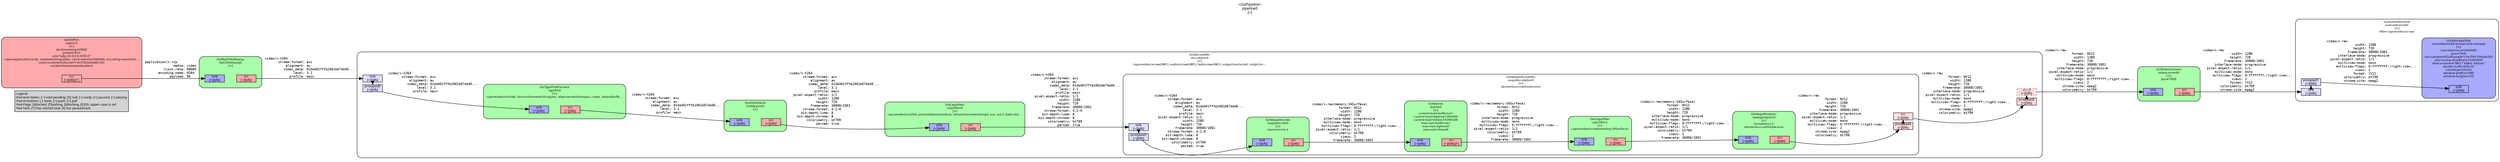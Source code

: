 digraph pipeline {
  rankdir=LR;
  fontname="sans";
  fontsize="10";
  labelloc=t;
  nodesep=.1;
  ranksep=.2;
  label="<GstPipeline>\npipeline0\n[>]";
  node [style="filled,rounded", shape=box, fontsize="9", fontname="sans", margin="0.0,0.0"];
  edge [labelfontsize="6", fontsize="9", fontname="monospace"];
  
  legend [
    pos="0,0!",
    margin="0.05,0.05",
    style="filled",
    label="Legend\lElement-States: [~] void-pending, [0] null, [-] ready, [=] paused, [>] playing\lPad-Activation: [-] none, [>] push, [<] pull\lPad-Flags: [b]locked, [f]lushing, [b]locking, [E]OS; upper-case is set\lPad-Task: [T] has started task, [t] has paused task\l",
  ];
  subgraph cluster_autovideosink0_0x55b2a4a68060 {
    fontname="Bitstream Vera Sans";
    fontsize="8";
    style="filled,rounded";
    color=black;
    label="GstAutoVideoSink\nautovideosink0\n[>]\nfilter-caps=video/x-raw";
    subgraph cluster_autovideosink0_0x55b2a4a68060_sink {
      label="";
      style="invis";
      _proxypad1_0x55b2a4a5a2f0 [color=black, fillcolor="#ddddff", label="proxypad1\n[>][bfb]", height="0.2", style="filled,solid"];
    autovideosink0_0x55b2a4a68060_sink_0x55b2a4a582c0 -> _proxypad1_0x55b2a4a5a2f0 [style=dashed, minlen=0]
      autovideosink0_0x55b2a4a68060_sink_0x55b2a4a582c0 [color=black, fillcolor="#ddddff", label="sink\n[>][bfb]", height="0.2", style="filled,solid"];
    }

    fillcolor="#ffffff";
    subgraph cluster_autovideosink0_actual_sink_xvimage_0x55b2a4a72b50 {
      fontname="Bitstream Vera Sans";
      fontsize="8";
      style="filled,rounded";
      color=black;
      label="GstXvImageSink\nautovideosink0-actual-sink-xvimage\n[>]\nmax-lateness=5000000\nqos=TRUE\nlast-sample=((GstSample*) 0x7f45700a6e20)\nprocessing-deadline=15000000\ndevice-name=\"NV17 Video Texture\"\ndouble-buffer=FALSE\ncolorkey=526352\nwindow-width=1080\nwindow-height=720";
      subgraph cluster_autovideosink0_actual_sink_xvimage_0x55b2a4a72b50_sink {
        label="";
        style="invis";
        autovideosink0_actual_sink_xvimage_0x55b2a4a72b50_sink_0x55b2a4a35070 [color=black, fillcolor="#aaaaff", label="sink\n[>][bfb]", height="0.2", style="filled,solid"];
      }

      fillcolor="#aaaaff";
    }

    _proxypad1_0x55b2a4a5a2f0 -> autovideosink0_actual_sink_xvimage_0x55b2a4a72b50_sink_0x55b2a4a35070 [label="video/x-raw\l               width: 1280\l              height: 720\l           framerate: 30000/1001\l      interlace-mode: progressive\l  pixel-aspect-ratio: 1/1\l      multiview-mode: mono\l     multiview-flags: 0:ffffffff:/right-view...\l               views: 2\l              format: YV12\l         colorimetry: bt709\l         chroma-site: mpeg2\l"]
  }

  subgraph cluster_videoconvert0_0x55b2a4a658d0 {
    fontname="Bitstream Vera Sans";
    fontsize="8";
    style="filled,rounded";
    color=black;
    label="GstVideoConvert\nvideoconvert0\n[>]\nqos=TRUE";
    subgraph cluster_videoconvert0_0x55b2a4a658d0_sink {
      label="";
      style="invis";
      videoconvert0_0x55b2a4a658d0_sink_0x55b2a4a34bd0 [color=black, fillcolor="#aaaaff", label="sink\n[>][bfb]", height="0.2", style="filled,solid"];
    }

    subgraph cluster_videoconvert0_0x55b2a4a658d0_src {
      label="";
      style="invis";
      videoconvert0_0x55b2a4a658d0_src_0x55b2a4a34e20 [color=black, fillcolor="#ffaaaa", label="src\n[>][bfb]", height="0.2", style="filled,solid"];
    }

    videoconvert0_0x55b2a4a658d0_sink_0x55b2a4a34bd0 -> videoconvert0_0x55b2a4a658d0_src_0x55b2a4a34e20 [style="invis"];
    fillcolor="#aaffaa";
  }

  videoconvert0_0x55b2a4a658d0_src_0x55b2a4a34e20 -> autovideosink0_0x55b2a4a68060_sink_0x55b2a4a582c0 [label="video/x-raw\l               width: 1280\l              height: 720\l           framerate: 30000/1001\l      interlace-mode: progressive\l  pixel-aspect-ratio: 1/1\l      multiview-mode: mono\l     multiview-flags: 0:ffffffff:/right-view...\l               views: 2\l              format: YV12\l         colorimetry: bt709\l         chroma-site: mpeg2\l"]
  subgraph cluster_decodebin0_0x55b2a4a50060 {
    fontname="Bitstream Vera Sans";
    fontsize="8";
    style="filled,rounded";
    color=black;
    label="GstDecodeBin\ndecodebin0\n[>]\ncaps=video/x-raw(ANY); audio/x-raw(ANY); text/x-raw(ANY); subpicture/x-dvd; subpictur…";
    subgraph cluster_decodebin0_0x55b2a4a50060_sink {
      label="";
      style="invis";
      _proxypad0_0x55b2a4a5a090 [color=black, fillcolor="#ddddff", label="proxypad0\n[>][bfb]", height="0.2", style="filled,solid"];
    decodebin0_0x55b2a4a50060_sink_0x55b2a4a58050 -> _proxypad0_0x55b2a4a5a090 [style=dashed, minlen=0]
      decodebin0_0x55b2a4a50060_sink_0x55b2a4a58050 [color=black, fillcolor="#ddddff", label="sink\n[>][bfb]", height="0.2", style="filled,solid"];
    }

    subgraph cluster_decodebin0_0x55b2a4a50060_src {
      label="";
      style="invis";
      _proxypad2_0x55b2a4a5aa10 [color=black, fillcolor="#ffdddd", label="proxypad2\n[>][bfb]", height="0.2", style="filled,solid"];
    _proxypad2_0x55b2a4a5aa10 -> decodebin0_0x55b2a4a50060_src_0_0x55b2a4a50ad0 [style=dashed, minlen=0]
      decodebin0_0x55b2a4a50060_src_0_0x55b2a4a50ad0 [color=black, fillcolor="#ffdddd", label="src_0\n[>][bfb]", height="0.2", style="filled,dotted"];
    }

    decodebin0_0x55b2a4a50060_sink_0x55b2a4a58050 -> decodebin0_0x55b2a4a50060_src_0_0x55b2a4a50ad0 [style="invis"];
    fillcolor="#ffffff";
    subgraph cluster_vaapidecodebin0_0x7f45702ca150 {
      fontname="Bitstream Vera Sans";
      fontsize="8";
      style="filled,rounded";
      color=black;
      label="GstVaapiDecodeBin\nvaapidecodebin0\n[>]\ndeinterlace-method=none";
      subgraph cluster_vaapidecodebin0_0x7f45702ca150_sink {
        label="";
        style="invis";
        _proxypad3_0x55b2a4a5ac70 [color=black, fillcolor="#ddddff", label="proxypad3\n[>][bfb]", height="0.2", style="filled,solid"];
      vaapidecodebin0_0x7f45702ca150_sink_0x55b2a4a58a10 -> _proxypad3_0x55b2a4a5ac70 [style=dashed, minlen=0]
        vaapidecodebin0_0x7f45702ca150_sink_0x55b2a4a58a10 [color=black, fillcolor="#ddddff", label="sink\n[>][bfb]", height="0.2", style="filled,solid"];
      }

      subgraph cluster_vaapidecodebin0_0x7f45702ca150_src {
        label="";
        style="invis";
        _proxypad4_0x55b2a4a5aed0 [color=black, fillcolor="#ffdddd", label="proxypad4\n[>][bfb]", height="0.2", style="filled,solid"];
      _proxypad4_0x55b2a4a5aed0 -> vaapidecodebin0_0x7f45702ca150_src_0x55b2a4a58c80 [style=dashed, minlen=0]
        vaapidecodebin0_0x7f45702ca150_src_0x55b2a4a58c80 [color=black, fillcolor="#ffdddd", label="src\n[>][bfb]", height="0.2", style="filled,solid"];
      }

      vaapidecodebin0_0x7f45702ca150_sink_0x55b2a4a58a10 -> vaapidecodebin0_0x7f45702ca150_src_0x55b2a4a58c80 [style="invis"];
      fillcolor="#ffffff";
      subgraph cluster_vaapipostproc0_0x7f457035de60 {
        fontname="Bitstream Vera Sans";
        fontsize="8";
        style="filled,rounded";
        color=black;
        label="GstVaapiPostproc\nvaapipostproc0\n[>]\nformat=nv12\ndeinterlace-method=none";
        subgraph cluster_vaapipostproc0_0x7f457035de60_sink {
          label="";
          style="invis";
          vaapipostproc0_0x7f457035de60_sink_0x7f4570162c90 [color=black, fillcolor="#aaaaff", label="sink\n[>][bfb]", height="0.2", style="filled,solid"];
        }

        subgraph cluster_vaapipostproc0_0x7f457035de60_src {
          label="";
          style="invis";
          vaapipostproc0_0x7f457035de60_src_0x7f4570162ee0 [color=black, fillcolor="#ffaaaa", label="src\n[>][bfb]", height="0.2", style="filled,solid"];
        }

        vaapipostproc0_0x7f457035de60_sink_0x7f4570162c90 -> vaapipostproc0_0x7f457035de60_src_0x7f4570162ee0 [style="invis"];
        fillcolor="#aaffaa";
      }

      vaapipostproc0_0x7f457035de60_src_0x7f4570162ee0 -> _proxypad4_0x55b2a4a5aed0 [label="video/x-raw\l              format: NV12\l               width: 1280\l              height: 720\l           framerate: 30000/1001\l      interlace-mode: progressive\l  pixel-aspect-ratio: 1/1\l      multiview-mode: mono\l     multiview-flags: 0:ffffffff:/right-view...\l               views: 2\l         chroma-site: mpeg2\l         colorimetry: bt709\l"]
      subgraph cluster_capsfilter1_0x7f45700a4680 {
        fontname="Bitstream Vera Sans";
        fontsize="8";
        style="filled,rounded";
        color=black;
        label="GstCapsFilter\ncapsfilter1\n[>]\ncaps=video/x-raw(memory:VASurface)";
        subgraph cluster_capsfilter1_0x7f45700a4680_sink {
          label="";
          style="invis";
          capsfilter1_0x7f45700a4680_sink_0x7f45701627f0 [color=black, fillcolor="#aaaaff", label="sink\n[>][bfb]", height="0.2", style="filled,solid"];
        }

        subgraph cluster_capsfilter1_0x7f45700a4680_src {
          label="";
          style="invis";
          capsfilter1_0x7f45700a4680_src_0x7f4570162a40 [color=black, fillcolor="#ffaaaa", label="src\n[>][bfb]", height="0.2", style="filled,solid"];
        }

        capsfilter1_0x7f45700a4680_sink_0x7f45701627f0 -> capsfilter1_0x7f45700a4680_src_0x7f4570162a40 [style="invis"];
        fillcolor="#aaffaa";
      }

      capsfilter1_0x7f45700a4680_src_0x7f4570162a40 -> vaapipostproc0_0x7f457035de60_sink_0x7f4570162c90 [label="video/x-raw(memory:VASurface)\l              format: NV12\l               width: 1280\l              height: 720\l      interlace-mode: progressive\l      multiview-mode: mono\l     multiview-flags: 0:ffffffff:/right-view...\l  pixel-aspect-ratio: 1/1\l         colorimetry: bt709\l               views: 2\l           framerate: 30000/1001\l"]
      subgraph cluster_queue0_0x7f4570246050 {
        fontname="Bitstream Vera Sans";
        fontsize="8";
        style="filled,rounded";
        color=black;
        label="GstQueue\nqueue0\n[>]\ncurrent-level-buffers=1\ncurrent-level-bytes=1382400\ncurrent-level-time=79396188\nmax-size-buffers=1\nmax-size-bytes=0\nmax-size-time=0";
        subgraph cluster_queue0_0x7f4570246050_sink {
          label="";
          style="invis";
          queue0_0x7f4570246050_sink_0x7f4570162350 [color=black, fillcolor="#aaaaff", label="sink\n[>][bfb]", height="0.2", style="filled,solid"];
        }

        subgraph cluster_queue0_0x7f4570246050_src {
          label="";
          style="invis";
          queue0_0x7f4570246050_src_0x7f45701625a0 [color=black, fillcolor="#ffaaaa", label="src\n[>][bfb][T]", height="0.2", style="filled,solid"];
        }

        queue0_0x7f4570246050_sink_0x7f4570162350 -> queue0_0x7f4570246050_src_0x7f45701625a0 [style="invis"];
        fillcolor="#aaffaa";
      }

      queue0_0x7f4570246050_src_0x7f45701625a0 -> capsfilter1_0x7f45700a4680_sink_0x7f45701627f0 [label="video/x-raw(memory:VASurface)\l              format: NV12\l               width: 1280\l              height: 720\l      interlace-mode: progressive\l      multiview-mode: mono\l     multiview-flags: 0:ffffffff:/right-view...\l  pixel-aspect-ratio: 1/1\l         colorimetry: bt709\l               views: 2\l           framerate: 30000/1001\l"]
      subgraph cluster_vaapidecode0_0x7f4570167d90 {
        fontname="Bitstream Vera Sans";
        fontsize="8";
        style="filled,rounded";
        color=black;
        label="GstVaapiDecode\nvaapidecode0\n[>]\nmax-errors=-1";
        subgraph cluster_vaapidecode0_0x7f4570167d90_sink {
          label="";
          style="invis";
          vaapidecode0_0x7f4570167d90_sink_0x55b2a4a35c00 [color=black, fillcolor="#aaaaff", label="sink\n[>][bfb]", height="0.2", style="filled,solid"];
        }

        subgraph cluster_vaapidecode0_0x7f4570167d90_src {
          label="";
          style="invis";
          vaapidecode0_0x7f4570167d90_src_0x7f4570162100 [color=black, fillcolor="#ffaaaa", label="src\n[>][bfb]", height="0.2", style="filled,solid"];
        }

        vaapidecode0_0x7f4570167d90_sink_0x55b2a4a35c00 -> vaapidecode0_0x7f4570167d90_src_0x7f4570162100 [style="invis"];
        fillcolor="#aaffaa";
      }

      _proxypad3_0x55b2a4a5ac70 -> vaapidecode0_0x7f4570167d90_sink_0x55b2a4a35c00 [label="video/x-h264\l       stream-format: avc\l           alignment: au\l          codec_data: 014d401fffe1001b674d40...\l               level: 3.1\l             profile: main\l  pixel-aspect-ratio: 1/1\l               width: 1280\l              height: 720\l           framerate: 30000/1001\l       chroma-format: 4:2:0\l      bit-depth-luma: 8\l    bit-depth-chroma: 8\l         colorimetry: bt709\l              parsed: true\l"]
      vaapidecode0_0x7f4570167d90_src_0x7f4570162100 -> queue0_0x7f4570246050_sink_0x7f4570162350 [label="video/x-raw(memory:VASurface)\l              format: NV12\l               width: 1280\l              height: 720\l      interlace-mode: progressive\l      multiview-mode: mono\l     multiview-flags: 0:ffffffff:/right-view...\l  pixel-aspect-ratio: 1/1\l         colorimetry: bt709\l               views: 2\l           framerate: 30000/1001\l"]
    }

    vaapidecodebin0_0x7f45702ca150_src_0x55b2a4a58c80 -> _proxypad2_0x55b2a4a5aa10 [label="video/x-raw\l              format: NV12\l               width: 1280\l              height: 720\l           framerate: 30000/1001\l      interlace-mode: progressive\l  pixel-aspect-ratio: 1/1\l      multiview-mode: mono\l     multiview-flags: 0:ffffffff:/right-view...\l               views: 2\l         chroma-site: mpeg2\l         colorimetry: bt709\l"]
    subgraph cluster_capsfilter0_0x7f45700a4340 {
      fontname="Bitstream Vera Sans";
      fontsize="8";
      style="filled,rounded";
      color=black;
      label="GstCapsFilter\ncapsfilter0\n[>]\ncaps=video/x-h264, parsed=(boolean)true, stream-format=(string){ avc, avc3, byte-stre…";
      subgraph cluster_capsfilter0_0x7f45700a4340_sink {
        label="";
        style="invis";
        capsfilter0_0x7f45700a4340_sink_0x55b2a4a35760 [color=black, fillcolor="#aaaaff", label="sink\n[>][bfb]", height="0.2", style="filled,solid"];
      }

      subgraph cluster_capsfilter0_0x7f45700a4340_src {
        label="";
        style="invis";
        capsfilter0_0x7f45700a4340_src_0x55b2a4a359b0 [color=black, fillcolor="#ffaaaa", label="src\n[>][bfb]", height="0.2", style="filled,solid"];
      }

      capsfilter0_0x7f45700a4340_sink_0x55b2a4a35760 -> capsfilter0_0x7f45700a4340_src_0x55b2a4a359b0 [style="invis"];
      fillcolor="#aaffaa";
    }

    capsfilter0_0x7f45700a4340_src_0x55b2a4a359b0 -> vaapidecodebin0_0x7f45702ca150_sink_0x55b2a4a58a10 [label="video/x-h264\l       stream-format: avc\l           alignment: au\l          codec_data: 014d401fffe1001b674d40...\l               level: 3.1\l             profile: main\l  pixel-aspect-ratio: 1/1\l               width: 1280\l              height: 720\l           framerate: 30000/1001\l       chroma-format: 4:2:0\l      bit-depth-luma: 8\l    bit-depth-chroma: 8\l         colorimetry: bt709\l              parsed: true\l"]
    subgraph cluster_h264parse0_0x7f457009d0e0 {
      fontname="Bitstream Vera Sans";
      fontsize="8";
      style="filled,rounded";
      color=black;
      label="GstH264Parse\nh264parse0\n[>]";
      subgraph cluster_h264parse0_0x7f457009d0e0_sink {
        label="";
        style="invis";
        h264parse0_0x7f457009d0e0_sink_0x55b2a4a352c0 [color=black, fillcolor="#aaaaff", label="sink\n[>][bfb]", height="0.2", style="filled,solid"];
      }

      subgraph cluster_h264parse0_0x7f457009d0e0_src {
        label="";
        style="invis";
        h264parse0_0x7f457009d0e0_src_0x55b2a4a35510 [color=black, fillcolor="#ffaaaa", label="src\n[>][bfb]", height="0.2", style="filled,solid"];
      }

      h264parse0_0x7f457009d0e0_sink_0x55b2a4a352c0 -> h264parse0_0x7f457009d0e0_src_0x55b2a4a35510 [style="invis"];
      fillcolor="#aaffaa";
    }

    h264parse0_0x7f457009d0e0_src_0x55b2a4a35510 -> capsfilter0_0x7f45700a4340_sink_0x55b2a4a35760 [label="video/x-h264\l       stream-format: avc\l           alignment: au\l          codec_data: 014d401fffe1001b674d40...\l               level: 3.1\l             profile: main\l  pixel-aspect-ratio: 1/1\l               width: 1280\l              height: 720\l           framerate: 30000/1001\l       chroma-format: 4:2:0\l      bit-depth-luma: 8\l    bit-depth-chroma: 8\l         colorimetry: bt709\l              parsed: true\l"]
    subgraph cluster_typefind_0x55b2a4a550c0 {
      fontname="Bitstream Vera Sans";
      fontsize="8";
      style="filled,rounded";
      color=black;
      label="GstTypeFindElement\ntypefind\n[>]\ncaps=video/x-h264, stream-format=(string)avc, alignment=(string)au, codec_data=(buffe…";
      subgraph cluster_typefind_0x55b2a4a550c0_sink {
        label="";
        style="invis";
        typefind_0x55b2a4a550c0_sink_0x55b2a4a34730 [color=black, fillcolor="#aaaaff", label="sink\n[>][bfb]", height="0.2", style="filled,solid"];
      }

      subgraph cluster_typefind_0x55b2a4a550c0_src {
        label="";
        style="invis";
        typefind_0x55b2a4a550c0_src_0x55b2a4a34980 [color=black, fillcolor="#ffaaaa", label="src\n[>][bfb]", height="0.2", style="filled,solid"];
      }

      typefind_0x55b2a4a550c0_sink_0x55b2a4a34730 -> typefind_0x55b2a4a550c0_src_0x55b2a4a34980 [style="invis"];
      fillcolor="#aaffaa";
    }

    _proxypad0_0x55b2a4a5a090 -> typefind_0x55b2a4a550c0_sink_0x55b2a4a34730 [label="video/x-h264\l       stream-format: avc\l           alignment: au\l          codec_data: 014d401fffe1001b674d40...\l               level: 3.1\l             profile: main\l"]
    typefind_0x55b2a4a550c0_src_0x55b2a4a34980 -> h264parse0_0x7f457009d0e0_sink_0x55b2a4a352c0 [label="video/x-h264\l       stream-format: avc\l           alignment: au\l          codec_data: 014d401fffe1001b674d40...\l               level: 3.1\l             profile: main\l"]
  }

  decodebin0_0x55b2a4a50060_src_0_0x55b2a4a50ad0 -> videoconvert0_0x55b2a4a658d0_sink_0x55b2a4a34bd0 [label="video/x-raw\l              format: NV12\l               width: 1280\l              height: 720\l           framerate: 30000/1001\l      interlace-mode: progressive\l  pixel-aspect-ratio: 1/1\l      multiview-mode: mono\l     multiview-flags: 0:ffffffff:/right-view...\l               views: 2\l         chroma-site: mpeg2\l         colorimetry: bt709\l"]
  subgraph cluster_rtph264depay0_0x55b2a4a44330 {
    fontname="Bitstream Vera Sans";
    fontsize="8";
    style="filled,rounded";
    color=black;
    label="GstRtpH264Depay\nrtph264depay0\n[>]";
    subgraph cluster_rtph264depay0_0x55b2a4a44330_sink {
      label="";
      style="invis";
      rtph264depay0_0x55b2a4a44330_sink_0x55b2a4a34290 [color=black, fillcolor="#aaaaff", label="sink\n[>][bfb]", height="0.2", style="filled,solid"];
    }

    subgraph cluster_rtph264depay0_0x55b2a4a44330_src {
      label="";
      style="invis";
      rtph264depay0_0x55b2a4a44330_src_0x55b2a4a344e0 [color=black, fillcolor="#ffaaaa", label="src\n[>][bfb]", height="0.2", style="filled,solid"];
    }

    rtph264depay0_0x55b2a4a44330_sink_0x55b2a4a34290 -> rtph264depay0_0x55b2a4a44330_src_0x55b2a4a344e0 [style="invis"];
    fillcolor="#aaffaa";
  }

  rtph264depay0_0x55b2a4a44330_src_0x55b2a4a344e0 -> decodebin0_0x55b2a4a50060_sink_0x55b2a4a58050 [label="video/x-h264\l       stream-format: avc\l           alignment: au\l          codec_data: 014d401fffe1001b674d40...\l               level: 3.1\l             profile: main\l"]
  subgraph cluster_udpsrc0_0x55b2a4a315d0 {
    fontname="Bitstream Vera Sans";
    fontsize="8";
    style="filled,rounded";
    color=black;
    label="GstUDPSrc\nudpsrc0\n[>]\ndo-timestamp=TRUE\nport=47815\nuri=\"udp://0.0.0.0:47815\"\ncaps=application/x-rtp, media=(string)video, clock-rate=(int)90000, encoding-name=(st…\nused-socket=((GSocket*) 0x55b2a4a86130)\nsocket-timestamp=disabled";
    subgraph cluster_udpsrc0_0x55b2a4a315d0_src {
      label="";
      style="invis";
      udpsrc0_0x55b2a4a315d0_src_0x55b2a4a34040 [color=black, fillcolor="#ffaaaa", label="src\n[>][bfb][T]", height="0.2", style="filled,solid"];
    }

    fillcolor="#ffaaaa";
  }

  udpsrc0_0x55b2a4a315d0_src_0x55b2a4a34040 -> rtph264depay0_0x55b2a4a44330_sink_0x55b2a4a34290 [label="application/x-rtp\l               media: video\l          clock-rate: 90000\l       encoding-name: H264\l             payload: 96\l"]
}
